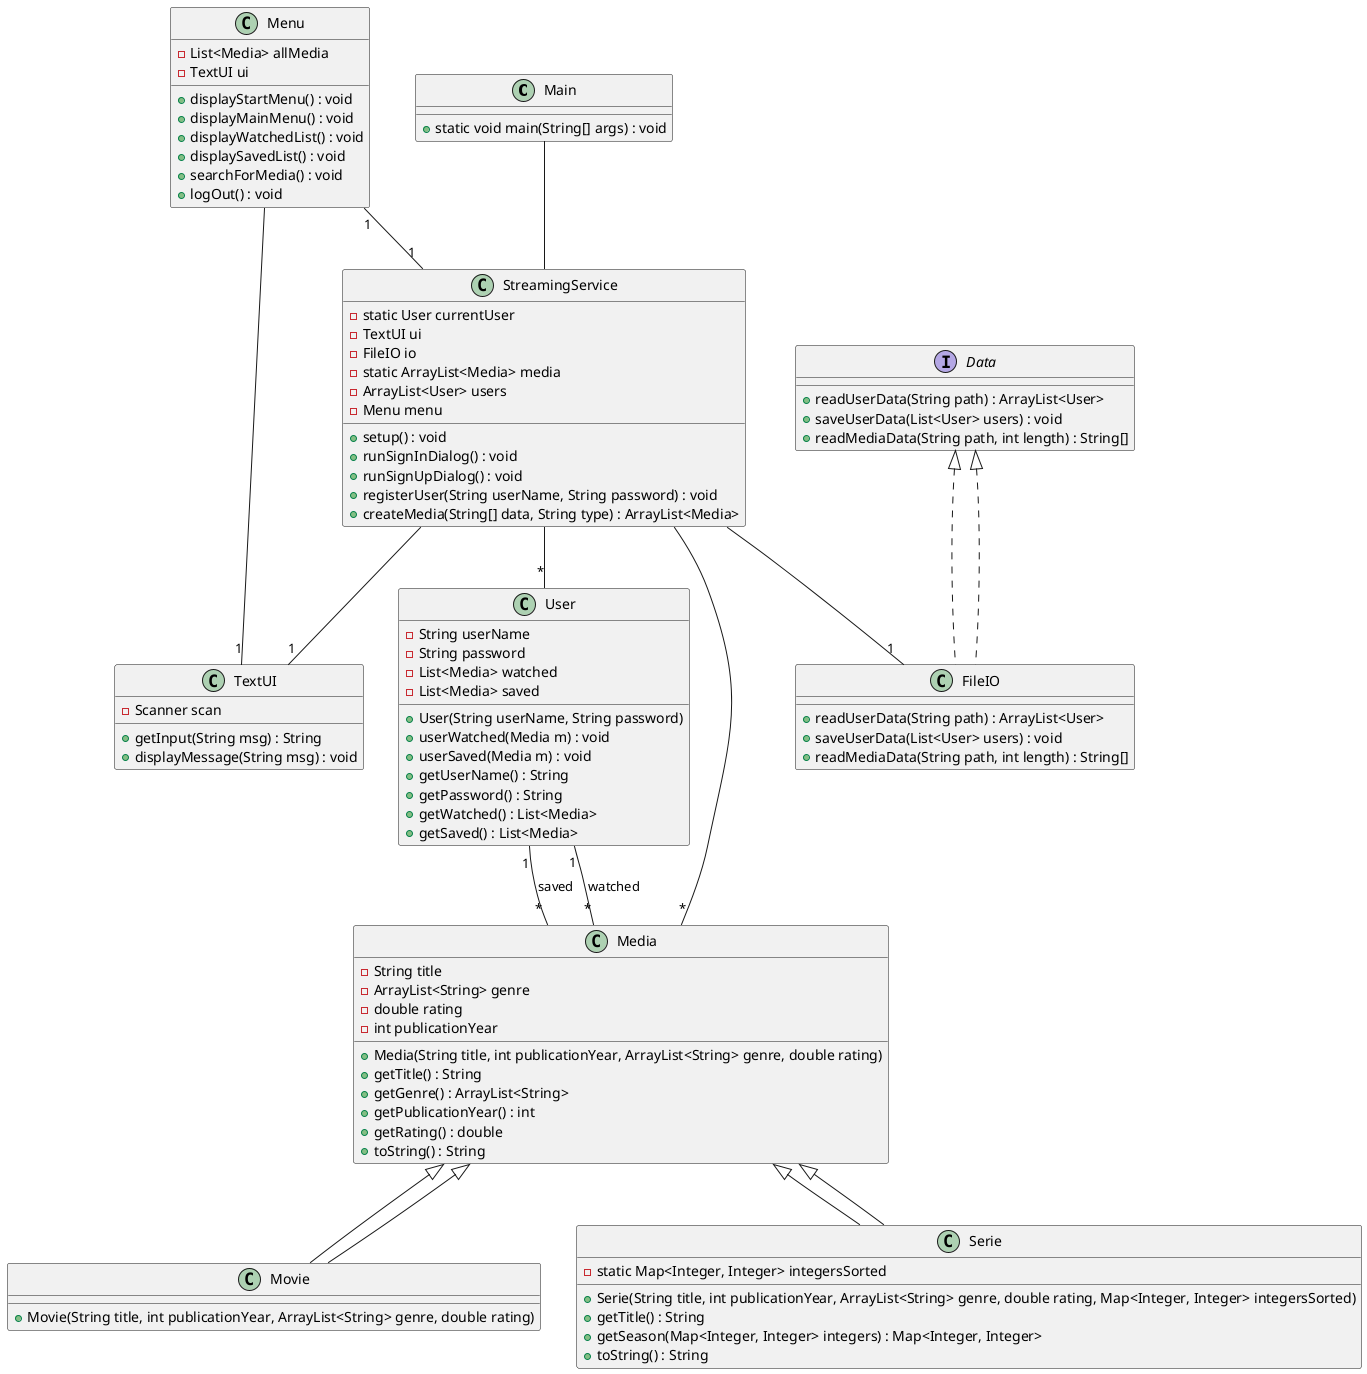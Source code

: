 @startuml

class Main {
    + static void main(String[] args) : void
}

class User {
    - String userName
    - String password
    - List<Media> watched
    - List<Media> saved
    + User(String userName, String password)
    + userWatched(Media m) : void
    + userSaved(Media m) : void
    + getUserName() : String
    + getPassword() : String
    + getWatched() : List<Media>
    + getSaved() : List<Media>
}

class Menu {
    - List<Media> allMedia
    - TextUI ui
    + displayStartMenu() : void
    + displayMainMenu() : void
    + displayWatchedList() : void
    + displaySavedList() : void
    + searchForMedia() : void
    + logOut() : void
}

class Media {
    - String title
    - ArrayList<String> genre
    - double rating
    - int publicationYear
    + Media(String title, int publicationYear, ArrayList<String> genre, double rating)
    + getTitle() : String
    + getGenre() : ArrayList<String>
    + getPublicationYear() : int
    + getRating() : double
    + toString() : String
}

class Movie extends Media {
    + Movie(String title, int publicationYear, ArrayList<String> genre, double rating)
}

class Serie extends Media {
    - static Map<Integer, Integer> integersSorted
    + Serie(String title, int publicationYear, ArrayList<String> genre, double rating, Map<Integer, Integer> integersSorted)
    + getTitle() : String
    + getSeason(Map<Integer, Integer> integers) : Map<Integer, Integer>
    + toString() : String
}

class StreamingService {
    - static User currentUser
    - TextUI ui
    - FileIO io
    - static ArrayList<Media> media
    - ArrayList<User> users
    - Menu menu
    + setup() : void
    + runSignInDialog() : void
    + runSignUpDialog() : void
    + registerUser(String userName, String password) : void
    + createMedia(String[] data, String type) : ArrayList<Media>
}

class TextUI {
    - Scanner scan
    + getInput(String msg) : String
    + displayMessage(String msg) : void
}

class FileIO implements Data {
    + readUserData(String path) : ArrayList<User>
    + saveUserData(List<User> users) : void
    + readMediaData(String path, int length) : String[]
}

interface Data {
    + readUserData(String path) : ArrayList<User>
    + saveUserData(List<User> users) : void
    + readMediaData(String path, int length) : String[]
}

Main -- StreamingService
Menu "1" -- "1" StreamingService
Menu -- "1" TextUI
StreamingService -- "1" TextUI
StreamingService -- "1" FileIO
StreamingService -- "*" Media
StreamingService -- "*" User
User "1" -- "*" Media : watched
User "1" -- "*" Media : saved
Media <|-- Movie
Media <|-- Serie
Data <|.. FileIO

@enduml